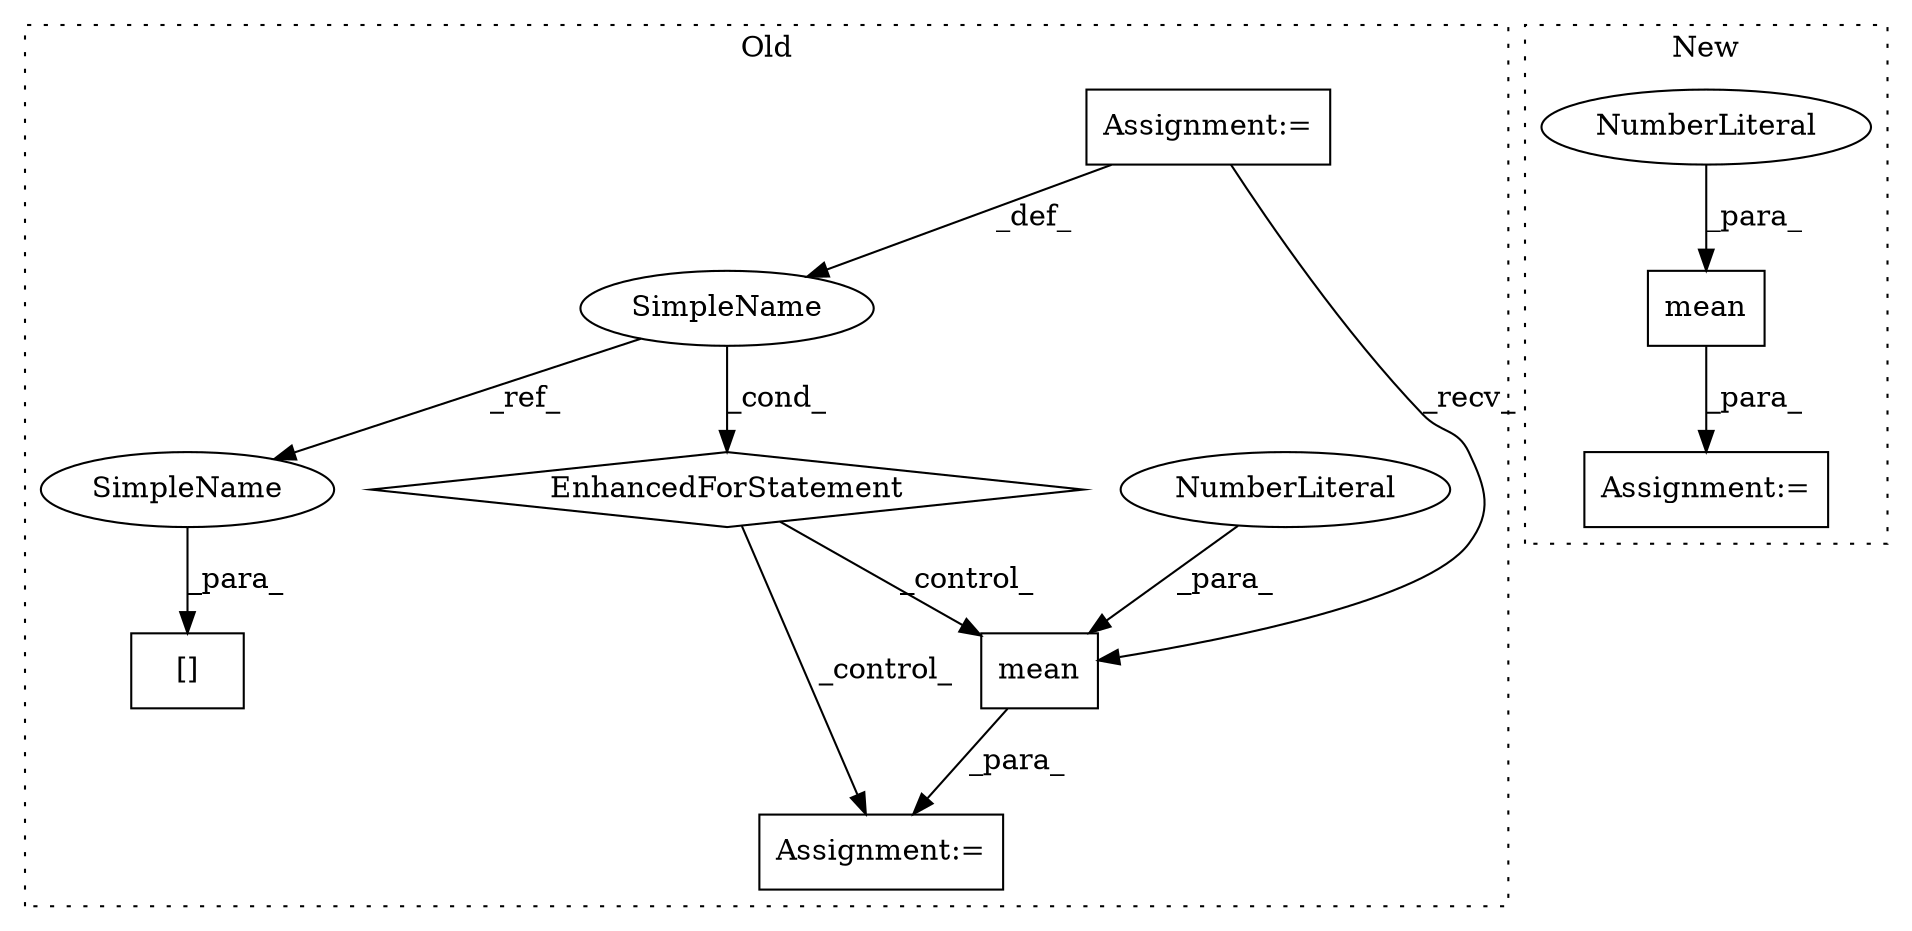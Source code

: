 digraph G {
subgraph cluster0 {
1 [label="mean" a="32" s="4011,4017" l="5,1" shape="box"];
3 [label="Assignment:=" a="7" s="3993" l="2" shape="box"];
6 [label="NumberLiteral" a="34" s="4016" l="1" shape="ellipse"];
7 [label="SimpleName" a="42" s="3944" l="9" shape="ellipse"];
8 [label="Assignment:=" a="7" s="3032" l="1" shape="box"];
9 [label="EnhancedForStatement" a="70" s="3883,3966" l="57,2" shape="diamond"];
10 [label="[]" a="2" s="3978,3992" l="5,1" shape="box"];
11 [label="SimpleName" a="42" s="3983" l="9" shape="ellipse"];
label = "Old";
style="dotted";
}
subgraph cluster1 {
2 [label="mean" a="32" s="2852,2858" l="5,1" shape="box"];
4 [label="Assignment:=" a="7" s="2840" l="2" shape="box"];
5 [label="NumberLiteral" a="34" s="2857" l="1" shape="ellipse"];
label = "New";
style="dotted";
}
1 -> 3 [label="_para_"];
2 -> 4 [label="_para_"];
5 -> 2 [label="_para_"];
6 -> 1 [label="_para_"];
7 -> 11 [label="_ref_"];
7 -> 9 [label="_cond_"];
8 -> 7 [label="_def_"];
8 -> 1 [label="_recv_"];
9 -> 1 [label="_control_"];
9 -> 3 [label="_control_"];
11 -> 10 [label="_para_"];
}